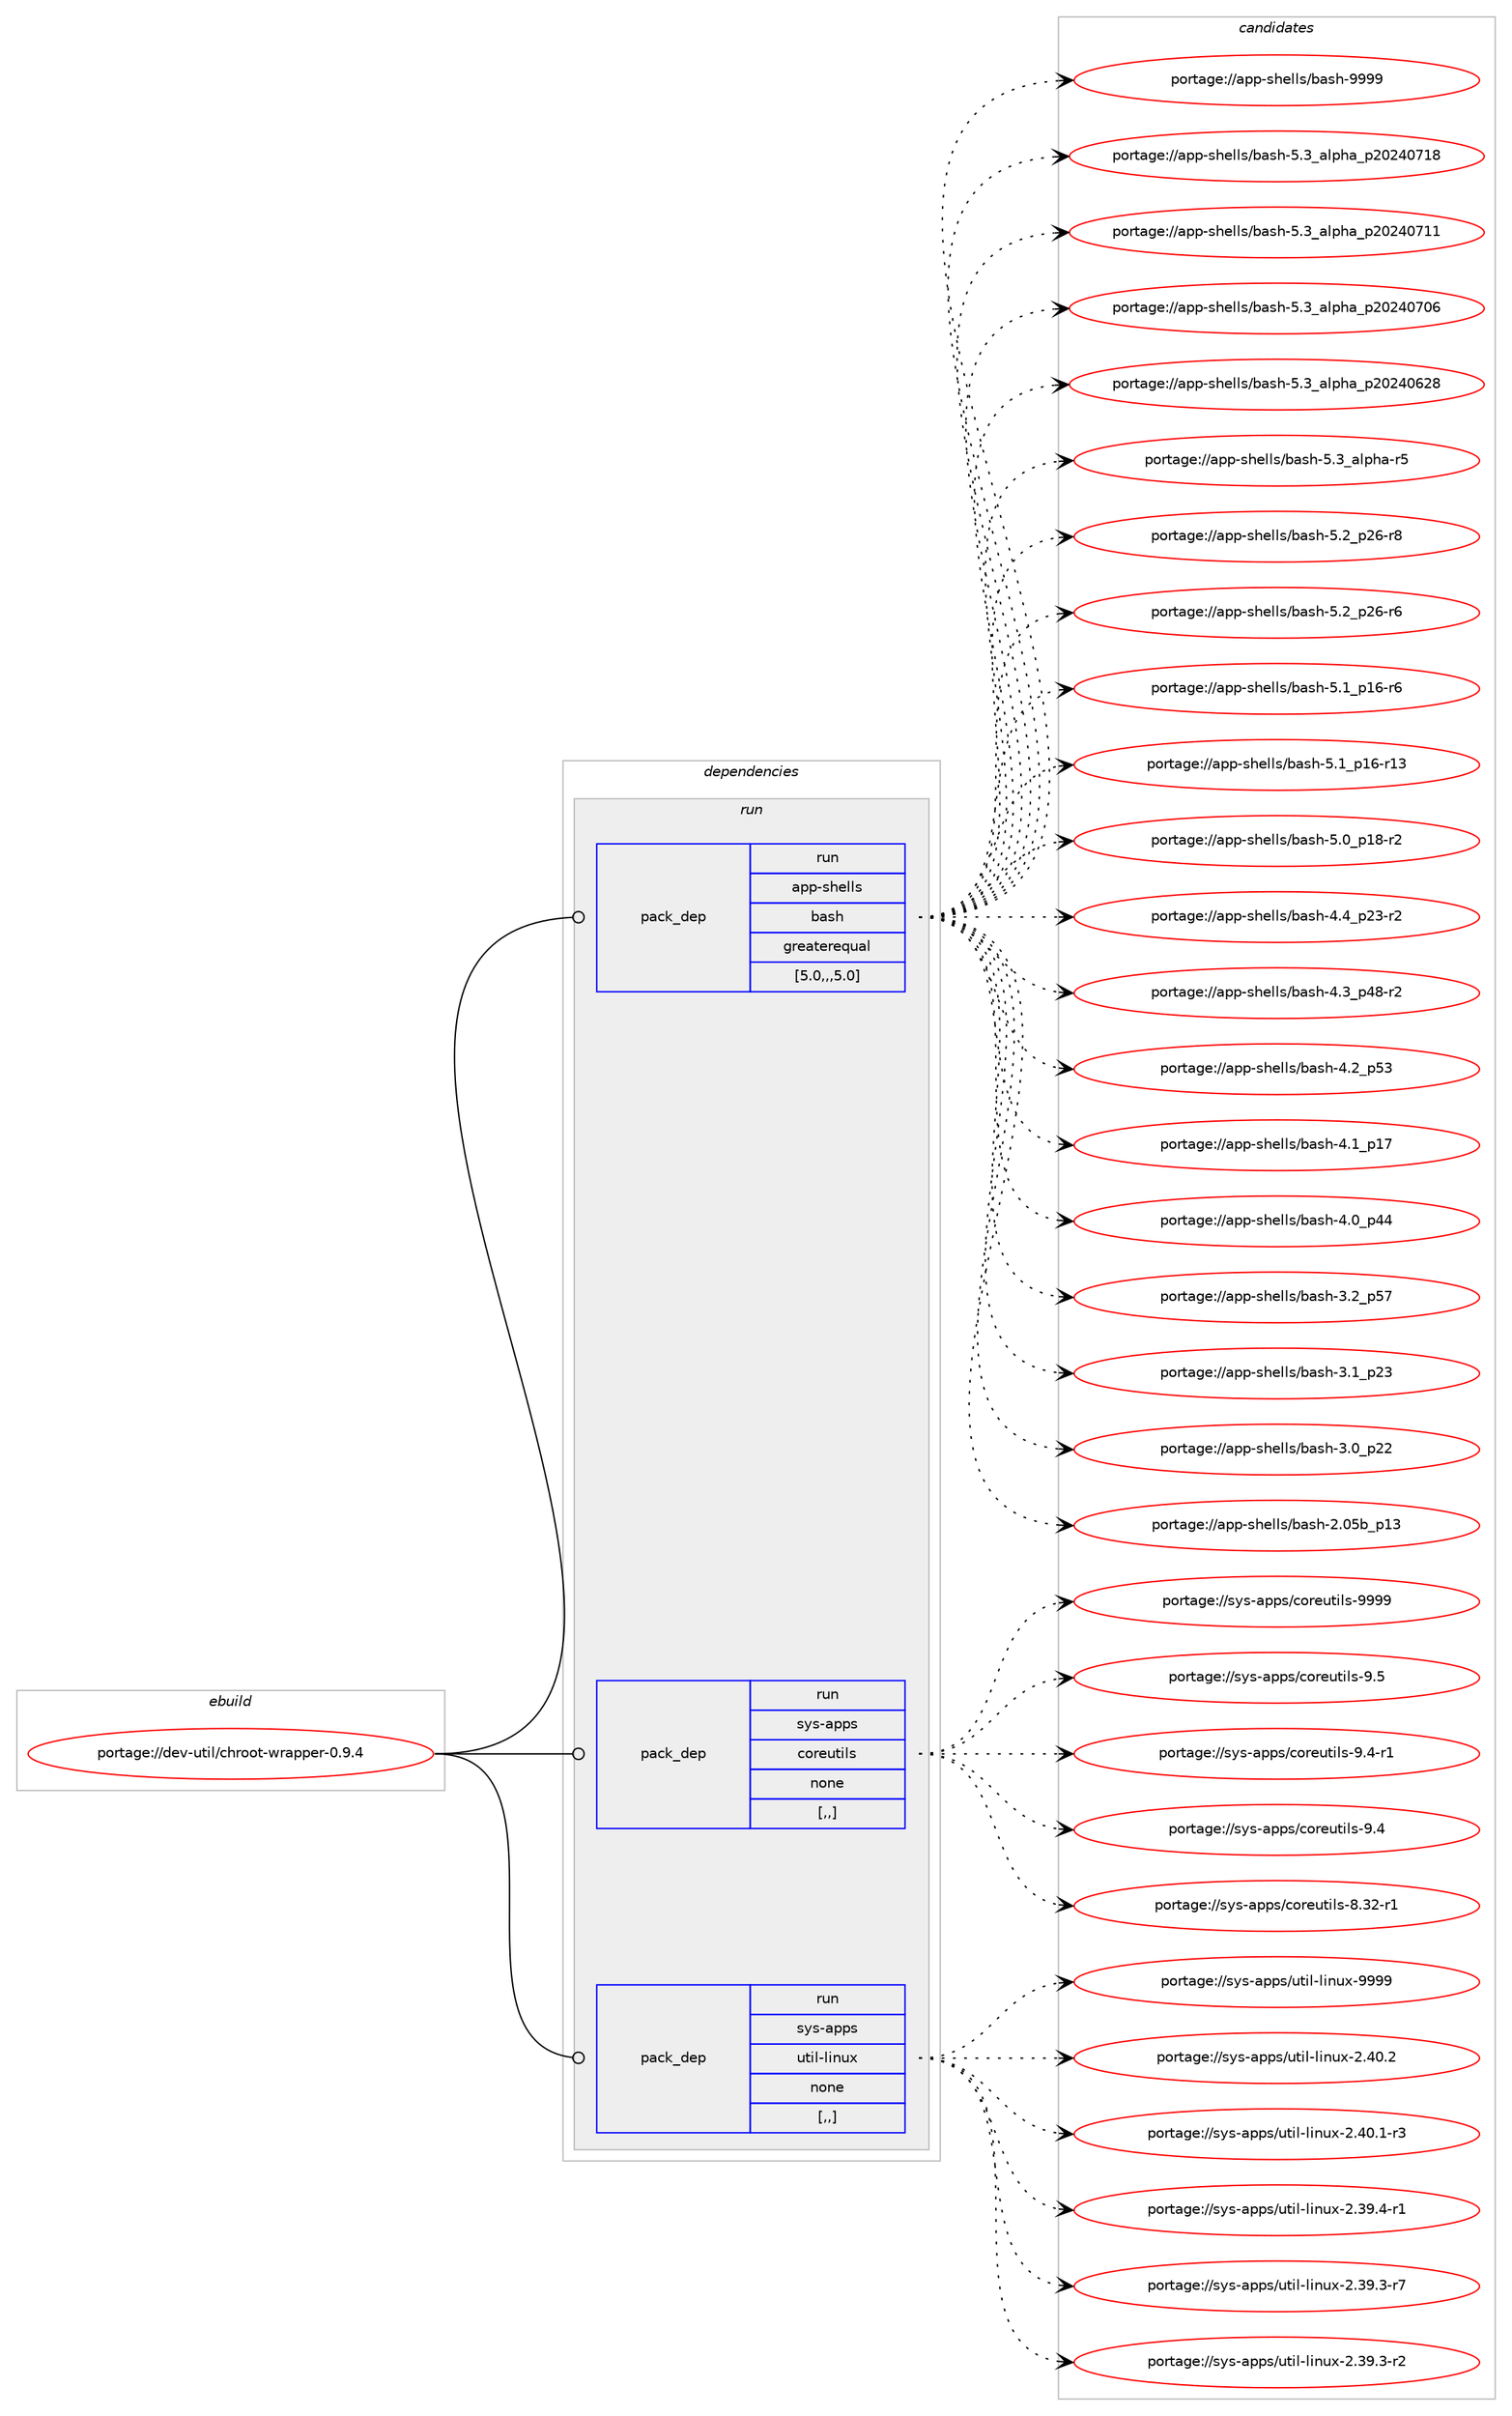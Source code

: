 digraph prolog {

# *************
# Graph options
# *************

newrank=true;
concentrate=true;
compound=true;
graph [rankdir=LR,fontname=Helvetica,fontsize=10,ranksep=1.5];#, ranksep=2.5, nodesep=0.2];
edge  [arrowhead=vee];
node  [fontname=Helvetica,fontsize=10];

# **********
# The ebuild
# **********

subgraph cluster_leftcol {
color=gray;
label=<<i>ebuild</i>>;
id [label="portage://dev-util/chroot-wrapper-0.9.4", color=red, width=4, href="../dev-util/chroot-wrapper-0.9.4.svg"];
}

# ****************
# The dependencies
# ****************

subgraph cluster_midcol {
color=gray;
label=<<i>dependencies</i>>;
subgraph cluster_compile {
fillcolor="#eeeeee";
style=filled;
label=<<i>compile</i>>;
}
subgraph cluster_compileandrun {
fillcolor="#eeeeee";
style=filled;
label=<<i>compile and run</i>>;
}
subgraph cluster_run {
fillcolor="#eeeeee";
style=filled;
label=<<i>run</i>>;
subgraph pack151048 {
dependency212191 [label=<<TABLE BORDER="0" CELLBORDER="1" CELLSPACING="0" CELLPADDING="4" WIDTH="220"><TR><TD ROWSPAN="6" CELLPADDING="30">pack_dep</TD></TR><TR><TD WIDTH="110">run</TD></TR><TR><TD>app-shells</TD></TR><TR><TD>bash</TD></TR><TR><TD>greaterequal</TD></TR><TR><TD>[5.0,,,5.0]</TD></TR></TABLE>>, shape=none, color=blue];
}
id:e -> dependency212191:w [weight=20,style="solid",arrowhead="odot"];
subgraph pack151049 {
dependency212192 [label=<<TABLE BORDER="0" CELLBORDER="1" CELLSPACING="0" CELLPADDING="4" WIDTH="220"><TR><TD ROWSPAN="6" CELLPADDING="30">pack_dep</TD></TR><TR><TD WIDTH="110">run</TD></TR><TR><TD>sys-apps</TD></TR><TR><TD>coreutils</TD></TR><TR><TD>none</TD></TR><TR><TD>[,,]</TD></TR></TABLE>>, shape=none, color=blue];
}
id:e -> dependency212192:w [weight=20,style="solid",arrowhead="odot"];
subgraph pack151050 {
dependency212193 [label=<<TABLE BORDER="0" CELLBORDER="1" CELLSPACING="0" CELLPADDING="4" WIDTH="220"><TR><TD ROWSPAN="6" CELLPADDING="30">pack_dep</TD></TR><TR><TD WIDTH="110">run</TD></TR><TR><TD>sys-apps</TD></TR><TR><TD>util-linux</TD></TR><TR><TD>none</TD></TR><TR><TD>[,,]</TD></TR></TABLE>>, shape=none, color=blue];
}
id:e -> dependency212193:w [weight=20,style="solid",arrowhead="odot"];
}
}

# **************
# The candidates
# **************

subgraph cluster_choices {
rank=same;
color=gray;
label=<<i>candidates</i>>;

subgraph choice151048 {
color=black;
nodesep=1;
choice97112112451151041011081081154798971151044557575757 [label="portage://app-shells/bash-9999", color=red, width=4,href="../app-shells/bash-9999.svg"];
choice971121124511510410110810811547989711510445534651959710811210497951125048505248554956 [label="portage://app-shells/bash-5.3_alpha_p20240718", color=red, width=4,href="../app-shells/bash-5.3_alpha_p20240718.svg"];
choice971121124511510410110810811547989711510445534651959710811210497951125048505248554949 [label="portage://app-shells/bash-5.3_alpha_p20240711", color=red, width=4,href="../app-shells/bash-5.3_alpha_p20240711.svg"];
choice971121124511510410110810811547989711510445534651959710811210497951125048505248554854 [label="portage://app-shells/bash-5.3_alpha_p20240706", color=red, width=4,href="../app-shells/bash-5.3_alpha_p20240706.svg"];
choice971121124511510410110810811547989711510445534651959710811210497951125048505248545056 [label="portage://app-shells/bash-5.3_alpha_p20240628", color=red, width=4,href="../app-shells/bash-5.3_alpha_p20240628.svg"];
choice9711211245115104101108108115479897115104455346519597108112104974511453 [label="portage://app-shells/bash-5.3_alpha-r5", color=red, width=4,href="../app-shells/bash-5.3_alpha-r5.svg"];
choice9711211245115104101108108115479897115104455346509511250544511456 [label="portage://app-shells/bash-5.2_p26-r8", color=red, width=4,href="../app-shells/bash-5.2_p26-r8.svg"];
choice9711211245115104101108108115479897115104455346509511250544511454 [label="portage://app-shells/bash-5.2_p26-r6", color=red, width=4,href="../app-shells/bash-5.2_p26-r6.svg"];
choice9711211245115104101108108115479897115104455346499511249544511454 [label="portage://app-shells/bash-5.1_p16-r6", color=red, width=4,href="../app-shells/bash-5.1_p16-r6.svg"];
choice971121124511510410110810811547989711510445534649951124954451144951 [label="portage://app-shells/bash-5.1_p16-r13", color=red, width=4,href="../app-shells/bash-5.1_p16-r13.svg"];
choice9711211245115104101108108115479897115104455346489511249564511450 [label="portage://app-shells/bash-5.0_p18-r2", color=red, width=4,href="../app-shells/bash-5.0_p18-r2.svg"];
choice9711211245115104101108108115479897115104455246529511250514511450 [label="portage://app-shells/bash-4.4_p23-r2", color=red, width=4,href="../app-shells/bash-4.4_p23-r2.svg"];
choice9711211245115104101108108115479897115104455246519511252564511450 [label="portage://app-shells/bash-4.3_p48-r2", color=red, width=4,href="../app-shells/bash-4.3_p48-r2.svg"];
choice971121124511510410110810811547989711510445524650951125351 [label="portage://app-shells/bash-4.2_p53", color=red, width=4,href="../app-shells/bash-4.2_p53.svg"];
choice971121124511510410110810811547989711510445524649951124955 [label="portage://app-shells/bash-4.1_p17", color=red, width=4,href="../app-shells/bash-4.1_p17.svg"];
choice971121124511510410110810811547989711510445524648951125252 [label="portage://app-shells/bash-4.0_p44", color=red, width=4,href="../app-shells/bash-4.0_p44.svg"];
choice971121124511510410110810811547989711510445514650951125355 [label="portage://app-shells/bash-3.2_p57", color=red, width=4,href="../app-shells/bash-3.2_p57.svg"];
choice971121124511510410110810811547989711510445514649951125051 [label="portage://app-shells/bash-3.1_p23", color=red, width=4,href="../app-shells/bash-3.1_p23.svg"];
choice971121124511510410110810811547989711510445514648951125050 [label="portage://app-shells/bash-3.0_p22", color=red, width=4,href="../app-shells/bash-3.0_p22.svg"];
choice9711211245115104101108108115479897115104455046485398951124951 [label="portage://app-shells/bash-2.05b_p13", color=red, width=4,href="../app-shells/bash-2.05b_p13.svg"];
dependency212191:e -> choice97112112451151041011081081154798971151044557575757:w [style=dotted,weight="100"];
dependency212191:e -> choice971121124511510410110810811547989711510445534651959710811210497951125048505248554956:w [style=dotted,weight="100"];
dependency212191:e -> choice971121124511510410110810811547989711510445534651959710811210497951125048505248554949:w [style=dotted,weight="100"];
dependency212191:e -> choice971121124511510410110810811547989711510445534651959710811210497951125048505248554854:w [style=dotted,weight="100"];
dependency212191:e -> choice971121124511510410110810811547989711510445534651959710811210497951125048505248545056:w [style=dotted,weight="100"];
dependency212191:e -> choice9711211245115104101108108115479897115104455346519597108112104974511453:w [style=dotted,weight="100"];
dependency212191:e -> choice9711211245115104101108108115479897115104455346509511250544511456:w [style=dotted,weight="100"];
dependency212191:e -> choice9711211245115104101108108115479897115104455346509511250544511454:w [style=dotted,weight="100"];
dependency212191:e -> choice9711211245115104101108108115479897115104455346499511249544511454:w [style=dotted,weight="100"];
dependency212191:e -> choice971121124511510410110810811547989711510445534649951124954451144951:w [style=dotted,weight="100"];
dependency212191:e -> choice9711211245115104101108108115479897115104455346489511249564511450:w [style=dotted,weight="100"];
dependency212191:e -> choice9711211245115104101108108115479897115104455246529511250514511450:w [style=dotted,weight="100"];
dependency212191:e -> choice9711211245115104101108108115479897115104455246519511252564511450:w [style=dotted,weight="100"];
dependency212191:e -> choice971121124511510410110810811547989711510445524650951125351:w [style=dotted,weight="100"];
dependency212191:e -> choice971121124511510410110810811547989711510445524649951124955:w [style=dotted,weight="100"];
dependency212191:e -> choice971121124511510410110810811547989711510445524648951125252:w [style=dotted,weight="100"];
dependency212191:e -> choice971121124511510410110810811547989711510445514650951125355:w [style=dotted,weight="100"];
dependency212191:e -> choice971121124511510410110810811547989711510445514649951125051:w [style=dotted,weight="100"];
dependency212191:e -> choice971121124511510410110810811547989711510445514648951125050:w [style=dotted,weight="100"];
dependency212191:e -> choice9711211245115104101108108115479897115104455046485398951124951:w [style=dotted,weight="100"];
}
subgraph choice151049 {
color=black;
nodesep=1;
choice115121115459711211211547991111141011171161051081154557575757 [label="portage://sys-apps/coreutils-9999", color=red, width=4,href="../sys-apps/coreutils-9999.svg"];
choice1151211154597112112115479911111410111711610510811545574653 [label="portage://sys-apps/coreutils-9.5", color=red, width=4,href="../sys-apps/coreutils-9.5.svg"];
choice11512111545971121121154799111114101117116105108115455746524511449 [label="portage://sys-apps/coreutils-9.4-r1", color=red, width=4,href="../sys-apps/coreutils-9.4-r1.svg"];
choice1151211154597112112115479911111410111711610510811545574652 [label="portage://sys-apps/coreutils-9.4", color=red, width=4,href="../sys-apps/coreutils-9.4.svg"];
choice1151211154597112112115479911111410111711610510811545564651504511449 [label="portage://sys-apps/coreutils-8.32-r1", color=red, width=4,href="../sys-apps/coreutils-8.32-r1.svg"];
dependency212192:e -> choice115121115459711211211547991111141011171161051081154557575757:w [style=dotted,weight="100"];
dependency212192:e -> choice1151211154597112112115479911111410111711610510811545574653:w [style=dotted,weight="100"];
dependency212192:e -> choice11512111545971121121154799111114101117116105108115455746524511449:w [style=dotted,weight="100"];
dependency212192:e -> choice1151211154597112112115479911111410111711610510811545574652:w [style=dotted,weight="100"];
dependency212192:e -> choice1151211154597112112115479911111410111711610510811545564651504511449:w [style=dotted,weight="100"];
}
subgraph choice151050 {
color=black;
nodesep=1;
choice115121115459711211211547117116105108451081051101171204557575757 [label="portage://sys-apps/util-linux-9999", color=red, width=4,href="../sys-apps/util-linux-9999.svg"];
choice1151211154597112112115471171161051084510810511011712045504652484650 [label="portage://sys-apps/util-linux-2.40.2", color=red, width=4,href="../sys-apps/util-linux-2.40.2.svg"];
choice11512111545971121121154711711610510845108105110117120455046524846494511451 [label="portage://sys-apps/util-linux-2.40.1-r3", color=red, width=4,href="../sys-apps/util-linux-2.40.1-r3.svg"];
choice11512111545971121121154711711610510845108105110117120455046515746524511449 [label="portage://sys-apps/util-linux-2.39.4-r1", color=red, width=4,href="../sys-apps/util-linux-2.39.4-r1.svg"];
choice11512111545971121121154711711610510845108105110117120455046515746514511455 [label="portage://sys-apps/util-linux-2.39.3-r7", color=red, width=4,href="../sys-apps/util-linux-2.39.3-r7.svg"];
choice11512111545971121121154711711610510845108105110117120455046515746514511450 [label="portage://sys-apps/util-linux-2.39.3-r2", color=red, width=4,href="../sys-apps/util-linux-2.39.3-r2.svg"];
dependency212193:e -> choice115121115459711211211547117116105108451081051101171204557575757:w [style=dotted,weight="100"];
dependency212193:e -> choice1151211154597112112115471171161051084510810511011712045504652484650:w [style=dotted,weight="100"];
dependency212193:e -> choice11512111545971121121154711711610510845108105110117120455046524846494511451:w [style=dotted,weight="100"];
dependency212193:e -> choice11512111545971121121154711711610510845108105110117120455046515746524511449:w [style=dotted,weight="100"];
dependency212193:e -> choice11512111545971121121154711711610510845108105110117120455046515746514511455:w [style=dotted,weight="100"];
dependency212193:e -> choice11512111545971121121154711711610510845108105110117120455046515746514511450:w [style=dotted,weight="100"];
}
}

}
